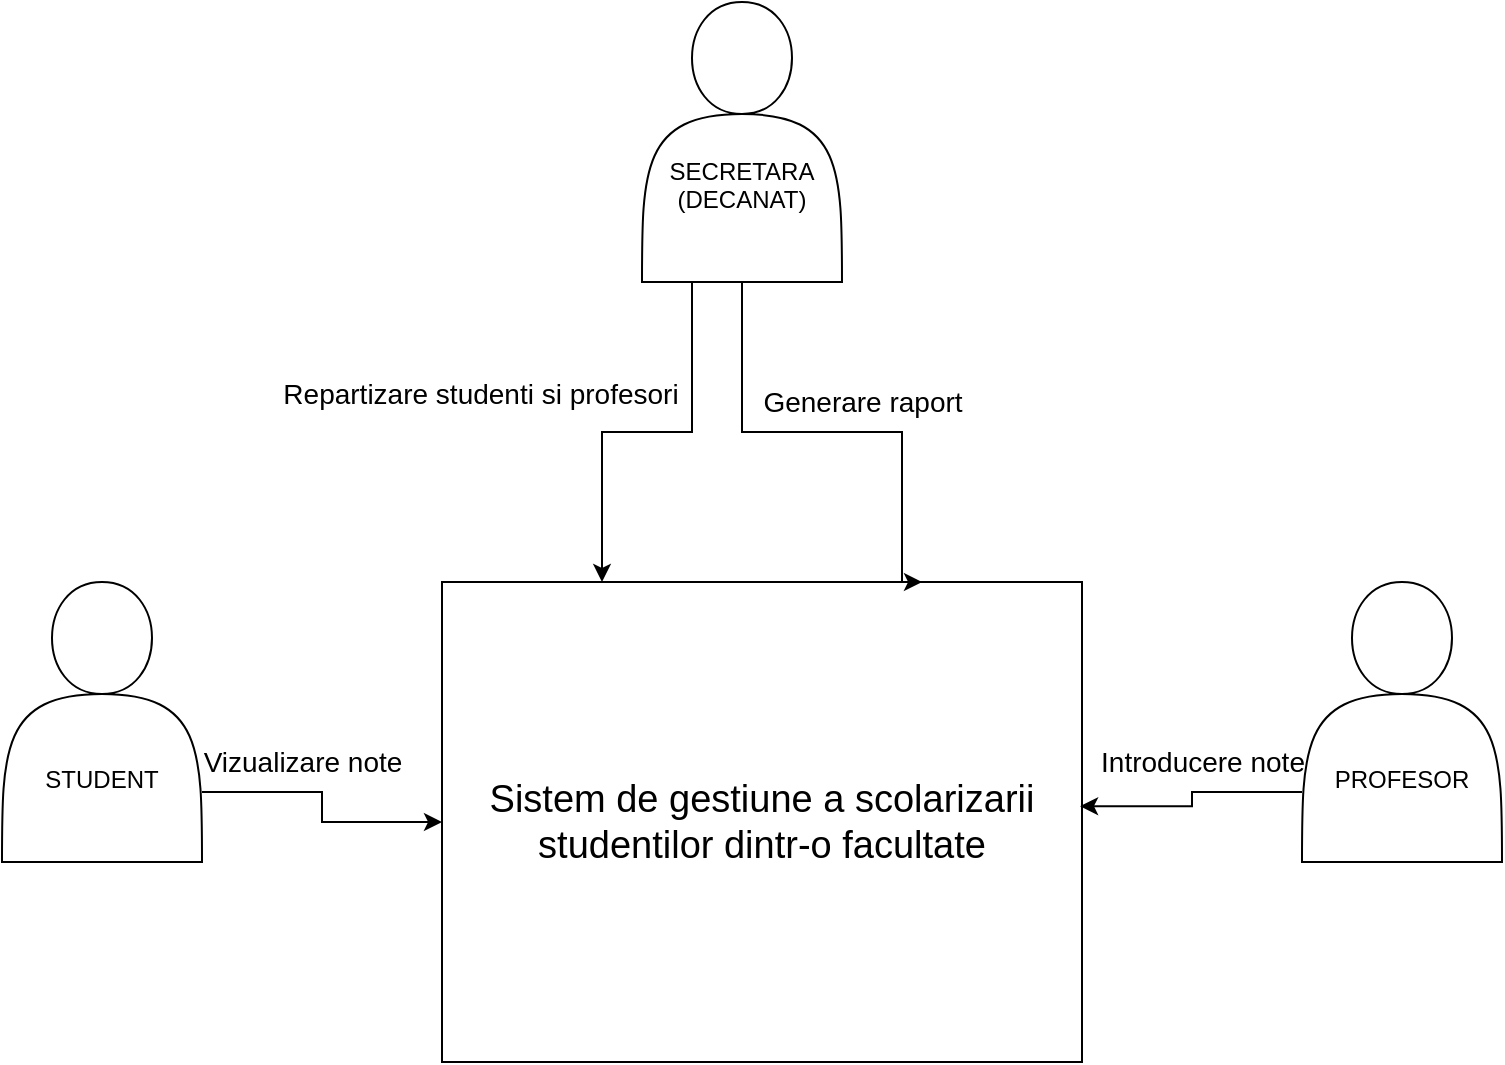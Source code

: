 <mxfile version="12.1.1" type="device" pages="1"><diagram id="0mmiIjDeiWIkfgrSpE-j" name="Page-1"><mxGraphModel dx="873" dy="674" grid="1" gridSize="10" guides="1" tooltips="1" connect="1" arrows="1" fold="1" page="1" pageScale="1" pageWidth="850" pageHeight="1100" math="0" shadow="0"><root><mxCell id="0"/><mxCell id="1" parent="0"/><mxCell id="49IL4MKaaVKXZdBINpvT-1" value="&lt;font style=&quot;font-size: 19px&quot;&gt;Sistem de gestiune a scolarizarii studentilor dintr-o facultate&lt;/font&gt;" style="rounded=0;whiteSpace=wrap;html=1;" vertex="1" parent="1"><mxGeometry x="250" y="290" width="320" height="240" as="geometry"/></mxCell><mxCell id="49IL4MKaaVKXZdBINpvT-5" style="edgeStyle=orthogonalEdgeStyle;rounded=0;orthogonalLoop=1;jettySize=auto;html=1;exitX=0.25;exitY=1;exitDx=0;exitDy=0;entryX=0.25;entryY=0;entryDx=0;entryDy=0;" edge="1" parent="1" source="49IL4MKaaVKXZdBINpvT-2" target="49IL4MKaaVKXZdBINpvT-1"><mxGeometry relative="1" as="geometry"/></mxCell><mxCell id="49IL4MKaaVKXZdBINpvT-6" value="&lt;font style=&quot;font-size: 14px&quot;&gt;Repartizare studenti si profesori&lt;/font&gt;" style="text;html=1;resizable=0;points=[];align=center;verticalAlign=middle;labelBackgroundColor=#ffffff;" vertex="1" connectable="0" parent="49IL4MKaaVKXZdBINpvT-5"><mxGeometry x="-0.391" y="-11" relative="1" as="geometry"><mxPoint x="-95" y="-4" as="offset"/></mxGeometry></mxCell><mxCell id="49IL4MKaaVKXZdBINpvT-9" style="edgeStyle=orthogonalEdgeStyle;rounded=0;orthogonalLoop=1;jettySize=auto;html=1;exitX=0.5;exitY=1;exitDx=0;exitDy=0;entryX=0.75;entryY=0;entryDx=0;entryDy=0;" edge="1" parent="1" source="49IL4MKaaVKXZdBINpvT-2" target="49IL4MKaaVKXZdBINpvT-1"><mxGeometry relative="1" as="geometry"><Array as="points"><mxPoint x="400" y="215"/><mxPoint x="480" y="215"/><mxPoint x="480" y="290"/></Array></mxGeometry></mxCell><mxCell id="49IL4MKaaVKXZdBINpvT-10" value="&lt;font style=&quot;font-size: 14px&quot;&gt;Generare raport&lt;/font&gt;" style="text;html=1;resizable=0;points=[];align=center;verticalAlign=middle;labelBackgroundColor=#ffffff;" vertex="1" connectable="0" parent="49IL4MKaaVKXZdBINpvT-9"><mxGeometry x="-0.263" y="3" relative="1" as="geometry"><mxPoint x="46" y="-12" as="offset"/></mxGeometry></mxCell><mxCell id="49IL4MKaaVKXZdBINpvT-2" value="&lt;br&gt;&lt;br&gt;&lt;br&gt;SECRETARA&lt;br&gt;(DECANAT)" style="shape=actor;whiteSpace=wrap;html=1;" vertex="1" parent="1"><mxGeometry x="350" width="100" height="140" as="geometry"/></mxCell><mxCell id="49IL4MKaaVKXZdBINpvT-11" style="edgeStyle=orthogonalEdgeStyle;rounded=0;orthogonalLoop=1;jettySize=auto;html=1;exitX=1;exitY=0.75;exitDx=0;exitDy=0;entryX=0;entryY=0.5;entryDx=0;entryDy=0;" edge="1" parent="1" source="49IL4MKaaVKXZdBINpvT-3" target="49IL4MKaaVKXZdBINpvT-1"><mxGeometry relative="1" as="geometry"/></mxCell><mxCell id="49IL4MKaaVKXZdBINpvT-12" value="&lt;font style=&quot;font-size: 14px&quot;&gt;Vizualizare note&lt;/font&gt;" style="text;html=1;resizable=0;points=[];align=center;verticalAlign=middle;labelBackgroundColor=#ffffff;" vertex="1" connectable="0" parent="49IL4MKaaVKXZdBINpvT-11"><mxGeometry x="-0.407" relative="1" as="geometry"><mxPoint x="10" y="-15" as="offset"/></mxGeometry></mxCell><mxCell id="49IL4MKaaVKXZdBINpvT-3" value="&lt;br&gt;&lt;br&gt;&lt;br&gt;&lt;br&gt;STUDENT" style="shape=actor;whiteSpace=wrap;html=1;" vertex="1" parent="1"><mxGeometry x="30" y="290" width="100" height="140" as="geometry"/></mxCell><mxCell id="49IL4MKaaVKXZdBINpvT-13" style="edgeStyle=orthogonalEdgeStyle;rounded=0;orthogonalLoop=1;jettySize=auto;html=1;exitX=0;exitY=0.75;exitDx=0;exitDy=0;entryX=0.997;entryY=0.467;entryDx=0;entryDy=0;entryPerimeter=0;" edge="1" parent="1" source="49IL4MKaaVKXZdBINpvT-4" target="49IL4MKaaVKXZdBINpvT-1"><mxGeometry relative="1" as="geometry"/></mxCell><mxCell id="49IL4MKaaVKXZdBINpvT-14" value="&lt;font style=&quot;font-size: 14px&quot;&gt;Introducere note&lt;/font&gt;" style="text;html=1;resizable=0;points=[];align=center;verticalAlign=middle;labelBackgroundColor=#ffffff;" vertex="1" connectable="0" parent="49IL4MKaaVKXZdBINpvT-13"><mxGeometry x="0.237" y="-4" relative="1" as="geometry"><mxPoint x="16" y="-18" as="offset"/></mxGeometry></mxCell><mxCell id="49IL4MKaaVKXZdBINpvT-4" value="&lt;br&gt;&lt;br&gt;&lt;br&gt;&lt;br&gt;PROFESOR" style="shape=actor;whiteSpace=wrap;html=1;" vertex="1" parent="1"><mxGeometry x="680" y="290" width="100" height="140" as="geometry"/></mxCell></root></mxGraphModel></diagram></mxfile>